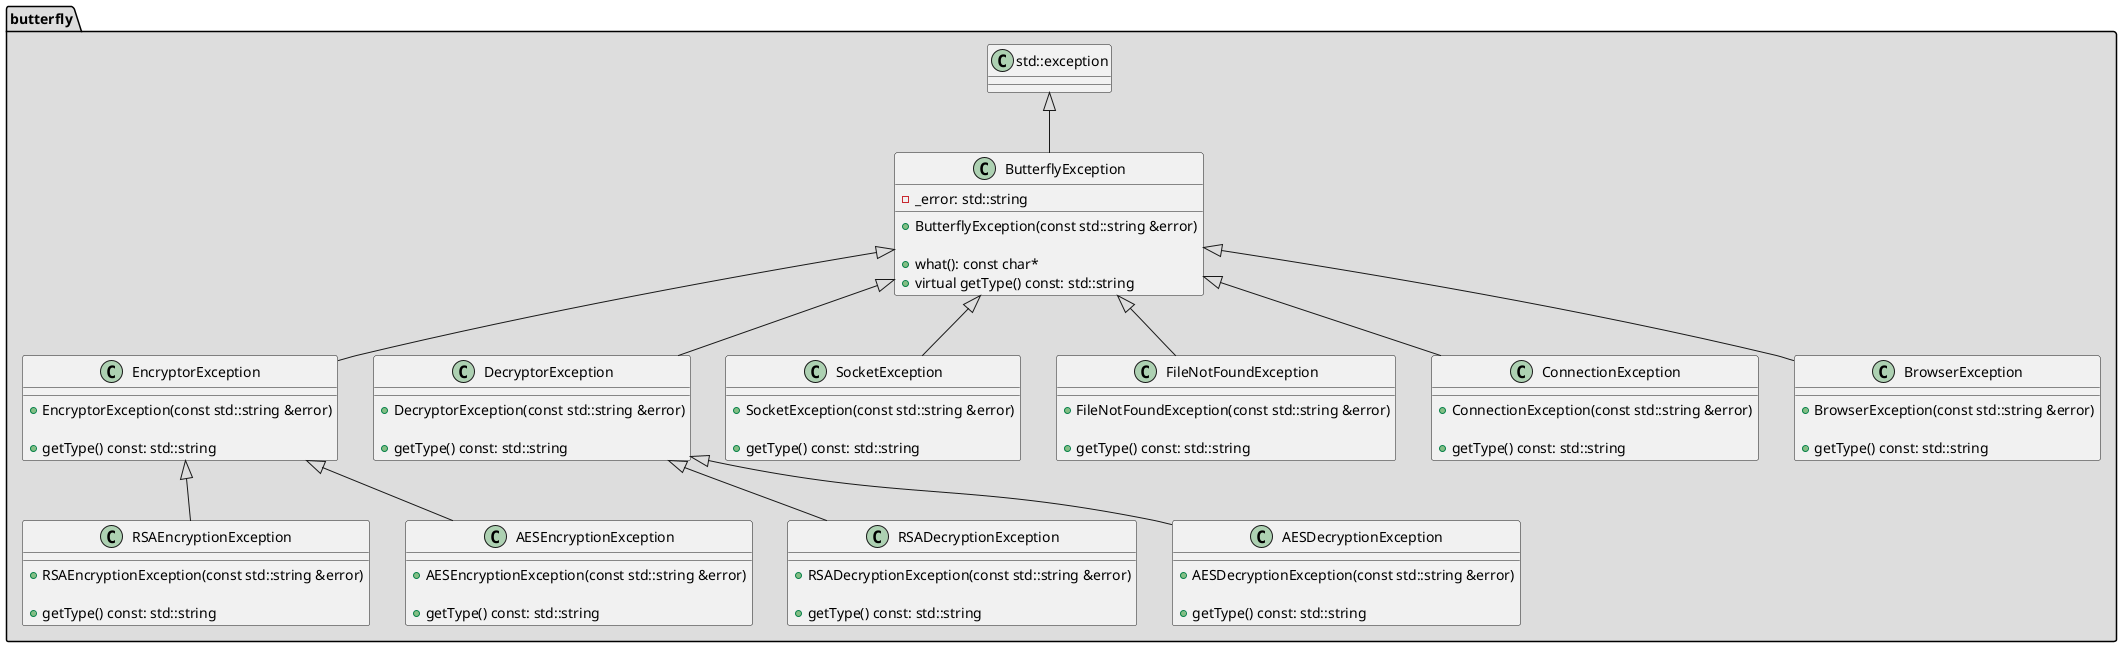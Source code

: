 @startuml

package butterfly #DDDDDD
{

class std::exception
{

}

class ButterflyException
{
    - _error: std::string

    + ButterflyException(const std::string &error)

    + what(): const char*
    + virtual getType() const: std::string
}

class RSAEncryptionException
{

    + RSAEncryptionException(const std::string &error)

    + getType() const: std::string
}

class RSADecryptionException
{

    + RSADecryptionException(const std::string &error)

    + getType() const: std::string
}

class AESEncryptionException
{

    + AESEncryptionException(const std::string &error)

    + getType() const: std::string
}

class AESDecryptionException
{

    + AESDecryptionException(const std::string &error)

    + getType() const: std::string
}

class EncryptorException
{

    + EncryptorException(const std::string &error)

    + getType() const: std::string
}

class DecryptorException
{

    + DecryptorException(const std::string &error)

    + getType() const: std::string
}

class SocketException
{

    + SocketException(const std::string &error)

    + getType() const: std::string
}

class FileNotFoundException
{

    + FileNotFoundException(const std::string &error)

    + getType() const: std::string
}

class ConnectionException
{

    + ConnectionException(const std::string &error)

    + getType() const: std::string
}

class BrowserException
{

    + BrowserException(const std::string &error)

    + getType() const: std::string
}

std::exception <|-- ButterflyException
ButterflyException <|-- EncryptorException
ButterflyException <|-- DecryptorException

EncryptorException <|-- RSAEncryptionException
DecryptorException <|-- RSADecryptionException
EncryptorException <|-- AESEncryptionException
DecryptorException <|-- AESDecryptionException

ButterflyException <|-- SocketException
ButterflyException <|-- FileNotFoundException
ButterflyException <|-- ConnectionException
ButterflyException <|-- BrowserException

}
@enduml